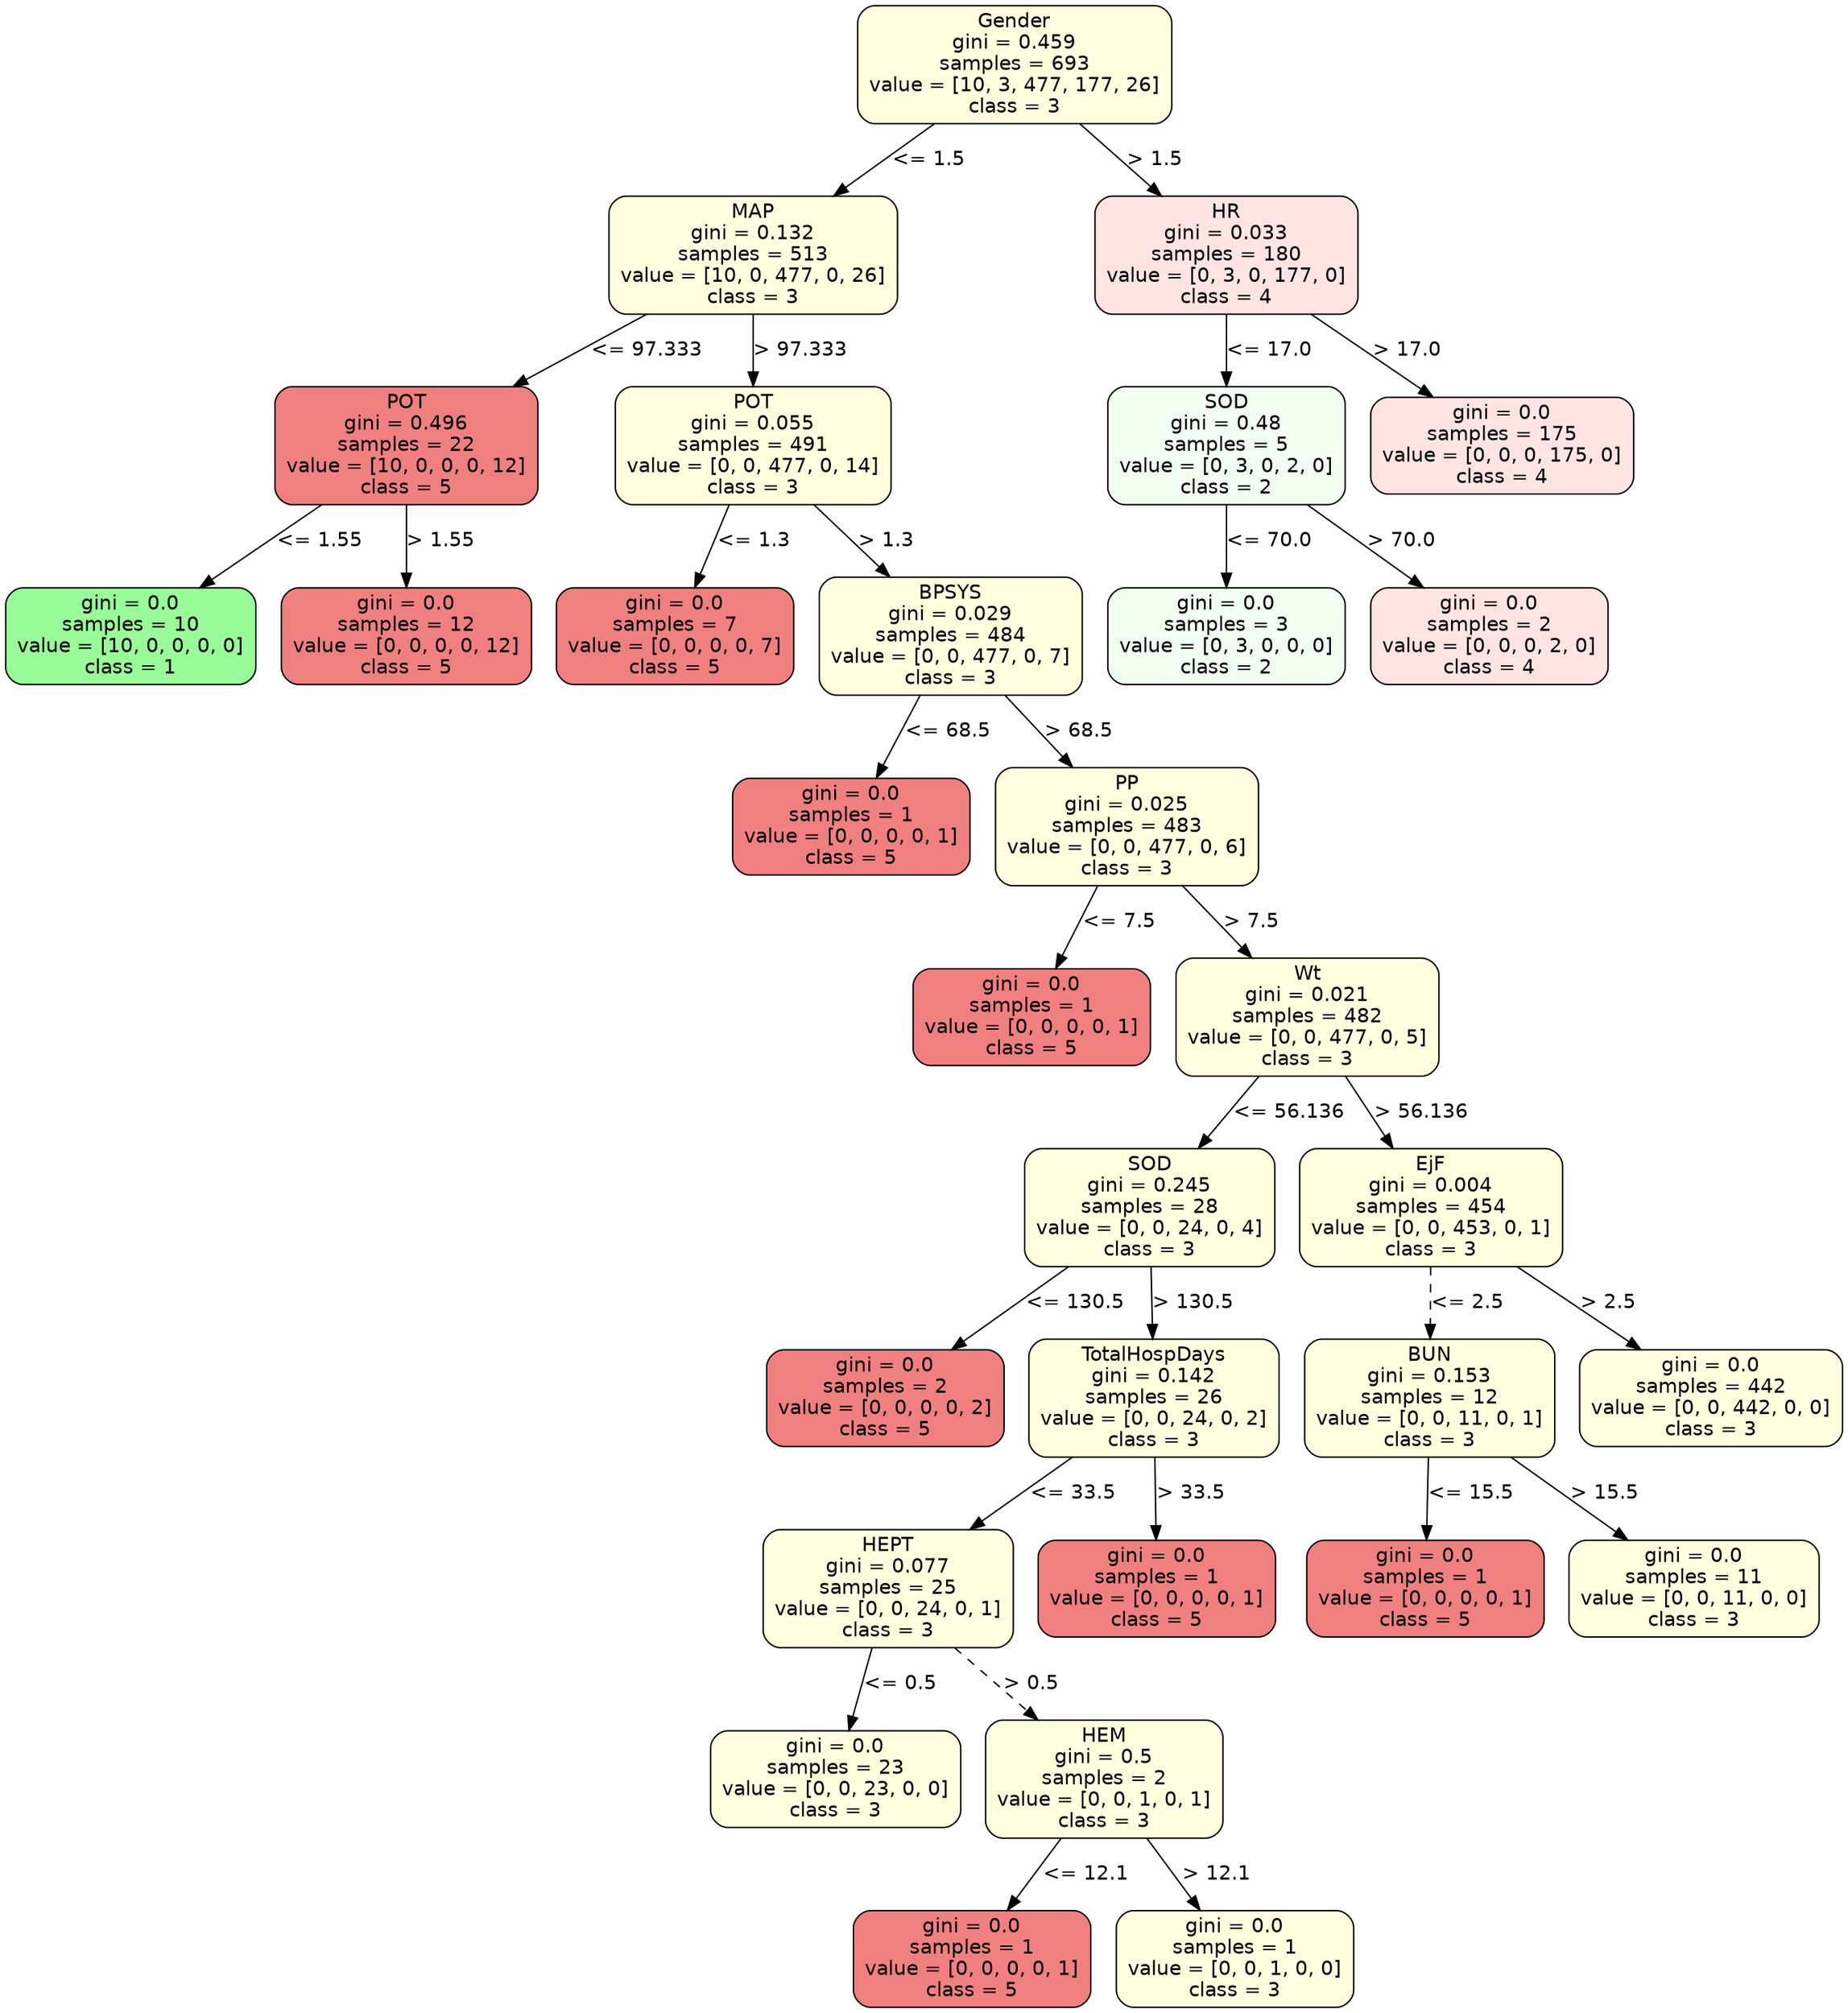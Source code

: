 strict digraph Tree {
	graph [bb="0,0,1102,1408"];
	node [color=black,
		fontname=helvetica,
		label="\N",
		shape=box,
		style="filled, rounded"
	];
	edge [fontname=helvetica];
	0	[fillcolor=lightyellow,
		height=1.1528,
		label="Gender\ngini = 0.459\nsamples = 693\nvalue = [10, 3, 477, 177, 26]\nclass = 3",
		pos="605.5,1366.5",
		width=2.5694];
	1	[fillcolor=lightyellow,
		height=1.1528,
		label="MAP\ngini = 0.132\nsamples = 513\nvalue = [10, 0, 477, 0, 26]\nclass = 3",
		pos="447.5,1232.5",
		width=2.3611];
	0 -> 1	[label="<= 1.5",
		labelangle=45,
		labeldistance=2.5,
		lp="551.5,1299.5",
		op="<=",
		param=1.5,
		pos="e,496.03,1274 556.81,1324.8 540.06,1310.8 521.17,1295 503.86,1280.6",
		style=solid];
	26	[fillcolor=mistyrose,
		height=1.1528,
		label="HR\ngini = 0.033\nsamples = 180\nvalue = [0, 3, 0, 177, 0]\nclass = 4",
		pos="732.5,1232.5",
		width=2.1528];
	0 -> 26	[label="> 1.5",
		labelangle=-45,
		labeldistance=2.5,
		lp="689,1299.5",
		op=">",
		param=1.5,
		pos="e,693.27,1274.3 644.64,1324.8 657.8,1311.1 672.6,1295.8 686.25,1281.6",
		style=solid];
	2	[fillcolor=lightcoral,
		height=1.1528,
		label="POT\ngini = 0.496\nsamples = 22\nvalue = [10, 0, 0, 0, 12]\nclass = 5",
		pos="238.5,1098.5",
		width=2.1528];
	1 -> 2	[label="<= 97.333",
		lp="380.5,1165.5",
		op="<=",
		param=97.333,
		pos="e,302.87,1140.2 383.37,1191 360.61,1176.6 334.83,1160.3 311.39,1145.5",
		style=solid];
	5	[fillcolor=lightyellow,
		height=1.1528,
		label="POT\ngini = 0.055\nsamples = 491\nvalue = [0, 0, 477, 0, 14]\nclass = 3",
		pos="447.5,1098.5",
		width=2.25];
	1 -> 5	[label="> 97.333",
		lp="474.5,1165.5",
		op=">",
		param=97.333,
		pos="e,447.5,1140.3 447.5,1190.8 447.5,1178 447.5,1163.7 447.5,1150.3",
		style=solid];
	3	[fillcolor=palegreen,
		height=0.94444,
		label="gini = 0.0\nsamples = 10\nvalue = [10, 0, 0, 0, 0]\nclass = 1",
		pos="73.5,964.5",
		width=2.0417];
	2 -> 3	[label="<= 1.55",
		lp="185,1031.5",
		op="<=",
		param=1.55,
		pos="e,114.79,998.53 187.65,1056.8 167,1040.3 143.24,1021.3 122.75,1004.9",
		style=solid];
	4	[fillcolor=lightcoral,
		height=0.94444,
		label="gini = 0.0\nsamples = 12\nvalue = [0, 0, 0, 0, 12]\nclass = 5",
		pos="238.5,964.5",
		width=2.0417];
	2 -> 4	[label="> 1.55",
		lp="258,1031.5",
		op=">",
		param=1.55,
		pos="e,238.5,998.74 238.5,1056.8 238.5,1041.7 238.5,1024.4 238.5,1009.1",
		style=solid];
	6	[fillcolor=lightcoral,
		height=0.94444,
		label="gini = 0.0\nsamples = 7\nvalue = [0, 0, 0, 0, 7]\nclass = 5",
		pos="400.5,964.5",
		width=1.9444];
	5 -> 6	[label="<= 1.3",
		lp="445.5,1031.5",
		op="<=",
		param=1.3,
		pos="e,412.34,998.74 433.01,1056.8 427.52,1041.4 421.25,1023.8 415.69,1008.2",
		style=solid];
	7	[fillcolor=lightyellow,
		height=1.1528,
		label="BPSYS\ngini = 0.029\nsamples = 484\nvalue = [0, 0, 477, 0, 7]\nclass = 3",
		pos="566.5,964.5",
		width=2.1528];
	5 -> 7	[label="> 1.3",
		lp="527,1031.5",
		op=">",
		param=1.3,
		pos="e,529.74,1006.3 484.17,1056.8 496.39,1043.3 510.12,1028 522.81,1014",
		style=solid];
	8	[fillcolor=lightcoral,
		height=0.94444,
		label="gini = 0.0\nsamples = 1\nvalue = [0, 0, 0, 0, 1]\nclass = 5",
		pos="507.5,830.5",
		width=1.9444];
	7 -> 8	[label="<= 68.5",
		lp="563,897.5",
		op="<=",
		param=68.5,
		pos="e,522.36,864.74 548.32,922.82 541.42,907.39 533.55,889.78 526.57,874.17",
		style=solid];
	9	[fillcolor=lightyellow,
		height=1.1528,
		label="PP\ngini = 0.025\nsamples = 483\nvalue = [0, 0, 477, 0, 6]\nclass = 3",
		pos="673.5,830.5",
		width=2.1528];
	7 -> 9	[label="> 68.5",
		lp="643,897.5",
		op=">",
		param=68.5,
		pos="e,640.45,872.27 599.48,922.82 610.36,909.39 622.58,894.32 633.9,880.35",
		style=solid];
	10	[fillcolor=lightcoral,
		height=0.94444,
		label="gini = 0.0\nsamples = 1\nvalue = [0, 0, 0, 0, 1]\nclass = 5",
		pos="616.5,696.5",
		width=1.9444];
	9 -> 10	[label="<= 7.5",
		lp="667.5,763.5",
		op="<=",
		param=7.5,
		pos="e,630.86,730.74 655.93,788.82 649.27,773.39 641.67,755.78 634.92,740.17",
		style=solid];
	11	[fillcolor=lightyellow,
		height=1.1528,
		label="Wt\ngini = 0.021\nsamples = 482\nvalue = [0, 0, 477, 0, 5]\nclass = 3",
		pos="782.5,696.5",
		width=2.1528];
	9 -> 11	[label="> 7.5",
		lp="747,763.5",
		op=">",
		param=7.5,
		pos="e,748.83,738.27 707.09,788.82 718.18,775.39 730.62,760.32 742.16,746.35",
		style=solid];
	12	[fillcolor=lightyellow,
		height=1.1528,
		label="SOD\ngini = 0.245\nsamples = 28\nvalue = [0, 0, 24, 0, 4]\nclass = 3",
		pos="687.5,562.5",
		width=2.0417];
	11 -> 12	[label="<= 56.136",
		lp="769.5,629.5",
		op="<=",
		param=56.136,
		pos="e,716.85,604.27 753.22,654.82 743.65,641.52 732.92,626.6 722.94,612.74",
		style=solid];
	21	[fillcolor=lightyellow,
		height=1.1528,
		label="EjF\ngini = 0.004\nsamples = 454\nvalue = [0, 0, 453, 0, 1]\nclass = 3",
		pos="856.5,562.5",
		width=2.1528];
	11 -> 21	[label="> 56.136",
		lp="849.5,629.5",
		op=">",
		param=56.136,
		pos="e,833.64,604.27 805.31,654.82 812.69,641.64 820.97,626.89 828.67,613.14",
		style=solid];
	13	[fillcolor=lightcoral,
		height=0.94444,
		label="gini = 0.0\nsamples = 2\nvalue = [0, 0, 0, 0, 2]\nclass = 5",
		pos="528.5,428.5",
		width=1.9444];
	12 -> 13	[label="<= 130.5",
		lp="641,495.5",
		op="<=",
		param=130.5,
		pos="e,568.29,462.53 638.5,520.82 618.69,504.37 595.9,485.46 576.23,469.12",
		style=solid];
	14	[fillcolor=lightyellow,
		height=1.1528,
		label="TotalHospDays\ngini = 0.142\nsamples = 26\nvalue = [0, 0, 24, 0, 2]\nclass = 3",
		pos="690.5,428.5",
		width=2.0417];
	12 -> 14	[label="> 130.5",
		lp="712.5,495.5",
		op=">",
		param=130.5,
		pos="e,689.57,470.27 688.42,520.82 688.72,508.02 689.04,493.73 689.35,480.32",
		style=solid];
	15	[fillcolor=lightyellow,
		height=1.1528,
		label="HEPT\ngini = 0.077\nsamples = 25\nvalue = [0, 0, 24, 0, 1]\nclass = 3",
		pos="530.5,294.5",
		width=2.0417];
	14 -> 15	[label="<= 33.5",
		lp="639,361.5",
		op="<=",
		param=33.5,
		pos="e,579.65,336.05 641.19,386.82 624.23,372.83 605.1,357.04 587.57,342.59",
		style=solid];
	20	[fillcolor=lightcoral,
		height=0.94444,
		label="gini = 0.0\nsamples = 1\nvalue = [0, 0, 0, 0, 1]\nclass = 5",
		pos="692.5,294.5",
		width=1.9444];
	14 -> 20	[label="> 33.5",
		lp="712,361.5",
		op=">",
		param=33.5,
		pos="e,692,328.74 691.12,386.82 691.35,371.68 691.61,354.44 691.84,339.05",
		style=solid];
	16	[fillcolor=lightyellow,
		height=0.94444,
		label="gini = 0.0\nsamples = 23\nvalue = [0, 0, 23, 0, 0]\nclass = 3",
		pos="499.5,160.5",
		width=2.0417];
	15 -> 16	[label="<= 0.5",
		lp="536.5,227.5",
		op="<=",
		param=0.5,
		pos="e,507.31,194.74 520.95,252.82 517.36,237.53 513.26,220.11 509.62,204.61",
		style=solid];
	17	[fillcolor=lightyellow,
		height=1.1528,
		label="HEM\ngini = 0.5\nsamples = 2\nvalue = [0, 0, 1, 0, 1]\nclass = 3",
		pos="661.5,160.5",
		width=1.9444];
	15 -> 17	[label="> 0.5",
		lp="616,227.5",
		op=">",
		param=0.5,
		pos="e,621.03,202.27 570.87,252.82 584.45,239.14 599.71,223.76 613.79,209.57",
		style=dashed];
	18	[fillcolor=lightcoral,
		height=0.94444,
		label="gini = 0.0\nsamples = 1\nvalue = [0, 0, 0, 0, 1]\nclass = 5",
		pos="582.5,34",
		width=1.9444];
	17 -> 18	[label="<= 12.1",
		lp="648,93.5",
		op="<=",
		param=12.1,
		pos="e,603.68,68.379 635.63,118.73 627.14,105.35 617.69,90.465 609.15,76.995",
		style=solid];
	19	[fillcolor=lightyellow,
		height=0.94444,
		label="gini = 0.0\nsamples = 1\nvalue = [0, 0, 1, 0, 0]\nclass = 3",
		pos="740.5,34",
		width=1.9444];
	17 -> 19	[label="> 12.1",
		lp="728,93.5",
		op=">",
		param=12.1,
		pos="e,719.32,68.379 687.37,118.73 695.86,105.35 705.31,90.465 713.85,76.995",
		style=solid];
	22	[fillcolor=lightyellow,
		height=1.1528,
		label="BUN\ngini = 0.153\nsamples = 12\nvalue = [0, 0, 11, 0, 1]\nclass = 3",
		pos="855.5,428.5",
		width=2.0417];
	21 -> 22	[label="<= 2.5",
		lp="876.5,495.5",
		op="<=",
		param=2.5,
		pos="e,855.81,470.27 856.19,520.82 856.09,508.02 855.99,493.73 855.88,480.32",
		style=dashed];
	25	[fillcolor=lightyellow,
		height=0.94444,
		label="gini = 0.0\nsamples = 442\nvalue = [0, 0, 442, 0, 0]\nclass = 3",
		pos="1024.5,428.5",
		width=2.1528];
	21 -> 25	[label="> 2.5",
		lp="962,495.5",
		op=">",
		param=2.5,
		pos="e,982.46,462.53 908.28,520.82 929.3,504.3 953.5,485.29 974.35,468.9",
		style=solid];
	23	[fillcolor=lightcoral,
		height=0.94444,
		label="gini = 0.0\nsamples = 1\nvalue = [0, 0, 0, 0, 1]\nclass = 5",
		pos="853.5,294.5",
		width=1.9444];
	22 -> 23	[label="<= 15.5",
		lp="879,361.5",
		op="<=",
		param=15.5,
		pos="e,854,328.74 854.88,386.82 854.65,371.68 854.39,354.44 854.16,339.05",
		style=solid];
	24	[fillcolor=lightyellow,
		height=0.94444,
		label="gini = 0.0\nsamples = 11\nvalue = [0, 0, 11, 0, 0]\nclass = 3",
		pos="1015.5,294.5",
		width=2.0417];
	22 -> 24	[label="> 15.5",
		lp="960,361.5",
		op=">",
		param=15.5,
		pos="e,975.46,328.53 904.81,386.82 924.83,370.3 947.88,351.29 967.74,334.9",
		style=solid];
	27	[fillcolor=honeydew,
		height=1.1528,
		label="SOD\ngini = 0.48\nsamples = 5\nvalue = [0, 3, 0, 2, 0]\nclass = 2",
		pos="732.5,1098.5",
		width=1.9444];
	26 -> 27	[label="<= 17.0",
		lp="756,1165.5",
		op="<=",
		param=17.0,
		pos="e,732.5,1140.3 732.5,1190.8 732.5,1178 732.5,1163.7 732.5,1150.3",
		style=solid];
	30	[fillcolor=mistyrose,
		height=0.94444,
		label="gini = 0.0\nsamples = 175\nvalue = [0, 0, 0, 175, 0]\nclass = 4",
		pos="898.5,1098.5",
		width=2.1528];
	26 -> 30	[label="> 17.0",
		lp="840,1165.5",
		op=">",
		param=17.0,
		pos="e,856.96,1132.5 783.66,1190.8 804.43,1174.3 828.34,1155.3 848.95,1138.9",
		style=solid];
	28	[fillcolor=honeydew,
		height=0.94444,
		label="gini = 0.0\nsamples = 3\nvalue = [0, 3, 0, 0, 0]\nclass = 2",
		pos="732.5,964.5",
		width=1.9444];
	27 -> 28	[label="<= 70.0",
		lp="756,1031.5",
		op="<=",
		param=70.0,
		pos="e,732.5,998.74 732.5,1056.8 732.5,1041.7 732.5,1024.4 732.5,1009.1",
		style=solid];
	29	[fillcolor=mistyrose,
		height=0.94444,
		label="gini = 0.0\nsamples = 2\nvalue = [0, 0, 0, 2, 0]\nclass = 4",
		pos="890.5,964.5",
		width=1.9444];
	27 -> 29	[label="> 70.0",
		lp="836,1031.5",
		op=">",
		param=70.0,
		pos="e,850.97,998.53 781.19,1056.8 800.88,1040.4 823.52,1021.5 843.07,1005.1",
		style=solid];
}
